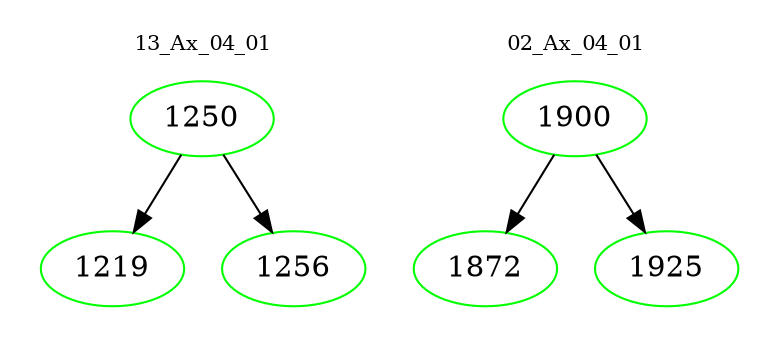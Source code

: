 digraph{
subgraph cluster_0 {
color = white
label = "13_Ax_04_01";
fontsize=10;
T0_1250 [label="1250", color="green"]
T0_1250 -> T0_1219 [color="black"]
T0_1219 [label="1219", color="green"]
T0_1250 -> T0_1256 [color="black"]
T0_1256 [label="1256", color="green"]
}
subgraph cluster_1 {
color = white
label = "02_Ax_04_01";
fontsize=10;
T1_1900 [label="1900", color="green"]
T1_1900 -> T1_1872 [color="black"]
T1_1872 [label="1872", color="green"]
T1_1900 -> T1_1925 [color="black"]
T1_1925 [label="1925", color="green"]
}
}
